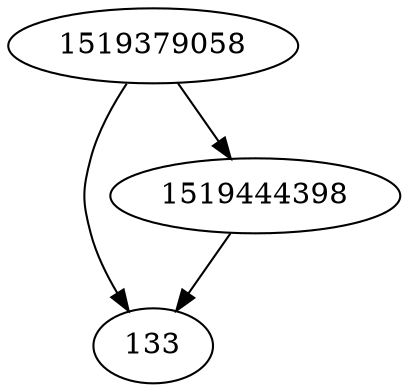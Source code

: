 strict digraph  {
1519379058;
133;
1519444398;
1519379058 -> 133;
1519379058 -> 1519444398;
1519444398 -> 133;
}
